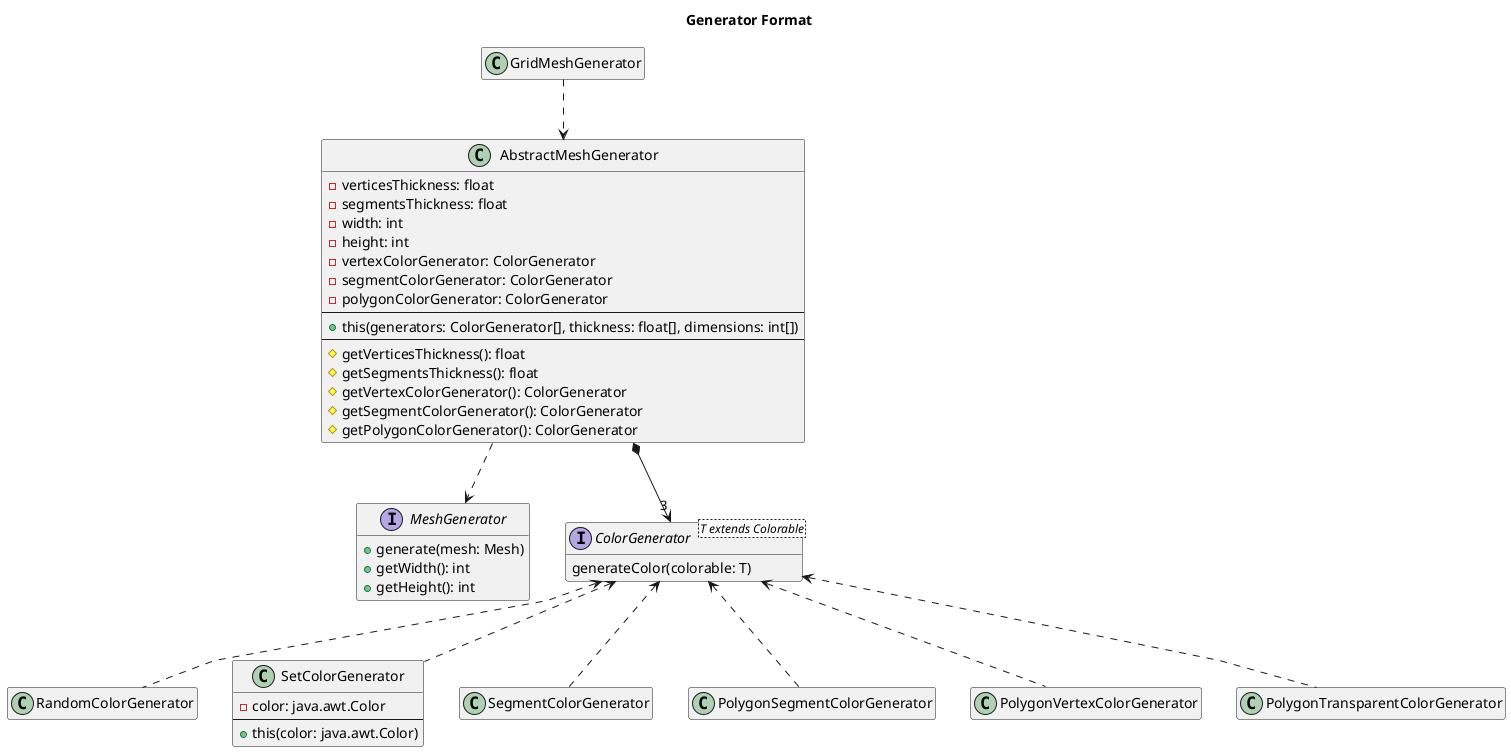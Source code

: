 @startuml

hide empty members
skinparam linetype polyline

title "Generator Format"

interface MeshGenerator {
    + generate(mesh: Mesh)
    + getWidth(): int
    + getHeight(): int
}

class AbstractMeshGenerator {
    - verticesThickness: float
    - segmentsThickness: float
    - width: int
    - height: int
    - vertexColorGenerator: ColorGenerator
    - segmentColorGenerator: ColorGenerator
    - polygonColorGenerator: ColorGenerator
    ---
    + this(generators: ColorGenerator[], thickness: float[], dimensions: int[])
    ---
    # getVerticesThickness(): float
    # getSegmentsThickness(): float
    # getVertexColorGenerator(): ColorGenerator
    # getSegmentColorGenerator(): ColorGenerator
    # getPolygonColorGenerator(): ColorGenerator
}

class GridMeshGenerator {}

interface ColorGenerator<T extends Colorable> {
    generateColor(colorable: T)
}

class RandomColorGenerator {}
class SetColorGenerator {
    - color: java.awt.Color
    ---
    + this(color: java.awt.Color)
}
class SegmentColorGenerator {}
class PolygonSegmentColorGenerator {}
class PolygonVertexColorGenerator {}
class PolygonTransparentColorGenerator {}

AbstractMeshGenerator -[dashed]-> MeshGenerator
GridMeshGenerator -[dashed]-> AbstractMeshGenerator

AbstractMeshGenerator *--> "3" ColorGenerator

ColorGenerator <-[dashed]- RandomColorGenerator
ColorGenerator <-[dashed]- SetColorGenerator
ColorGenerator <-[dashed]- SegmentColorGenerator
ColorGenerator <-[dashed]- PolygonVertexColorGenerator
ColorGenerator <-[dashed]- PolygonSegmentColorGenerator
ColorGenerator <-[dashed]- PolygonTransparentColorGenerator

newpage
title "Generator Options Format"

class Option {}

class ColorOption {}
class MeshDimensionOption {}
class MeshTypeOption {}
class NumberPolygonsOption {}
class RelaxationLevelOption {}
class SquareSizeOption {}
class ThicknessOption {}

class GeneratorInputHandler {
    {static} GENERATOR_OPTIONS: Map<String, Option>
    ---
    {static} getGeneratorOption(opt: String): Option
    {static} getInputHandler(args: String): InputHandler
}

Option <-[dashed]- ColorOption
Option <-[dashed]- MeshDimensionOption
Option <-[dashed]- MeshTypeOption
Option <-[dashed]- NumberPolygonsOption
Option <-[dashed]- RelaxationLevelOption
Option <-[dashed]- SquareSizeOption
Option <-[dashed]- ThicknessOption

ColorOption             "1" <--*        GeneratorInputHandler
MeshDimensionOption     "1" <--*        GeneratorInputHandler
MeshTypeOption          "1" <--*        GeneratorInputHandler
NumberPolygonsOption    "1" <--*        GeneratorInputHandler
RelaxationLevelOption   "1" <--*        GeneratorInputHandler
SquareSizeOption        "1" <--*        GeneratorInputHandler
ThicknessOption         "1" <--*        GeneratorInputHandler

@enduml